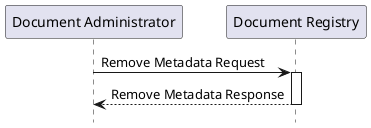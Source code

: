 @startuml
hide footbox

participant "Document Administrator" as ADM
participant "Document Registry" as REG

ADM -> REG : Remove Metadata Request
activate REG
REG --> ADM : Remove Metadata Response
deactivate REG


@enduml
